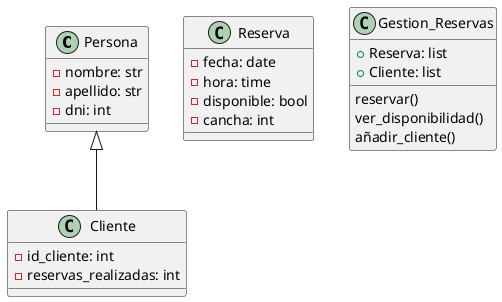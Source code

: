@startuml DiagramaProyecto

class Persona{
    -nombre: str
    -apellido: str
    -dni: int

}

class Cliente{
    -id_cliente: int 
    -reservas_realizadas: int 
}

class Reserva{
    -fecha: date
    -hora: time
    -disponible: bool
    -cancha: int 
}

class Gestion_Reservas{
    +Reserva: list
    +Cliente: list

    reservar()
    ver_disponibilidad()
    añadir_cliente()
}


Persona <|-- Cliente


@enduml